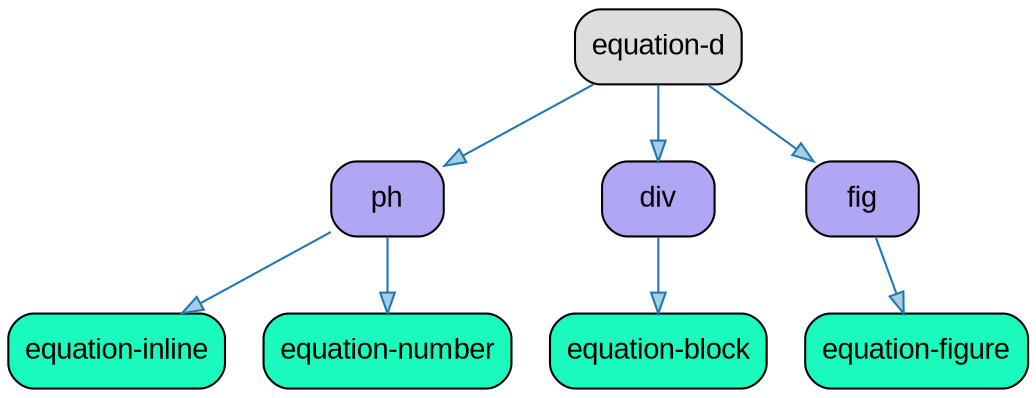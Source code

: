// DITA Domain equation-d
strict digraph {
				
  // Root node
  
	"equation-d" [label ="equation-d" fontname="Arial" shape="Mrecord" style="filled"  fillcolor="#DDDDDD"]
			
  // Other nodes
      
	"ph" [label ="ph" fontname="Arial" shape="Mrecord" style="filled"  fillcolor="#AFA7F4"]
         
	"equation-inline" [label ="equation-inline" fontname="Arial" shape="Mrecord" style="filled"  fillcolor="#1AFABC"]
         
	"equation-number" [label ="equation-number" fontname="Arial" shape="Mrecord" style="filled"  fillcolor="#1AFABC"]
      
      
	"div" [label ="div" fontname="Arial" shape="Mrecord" style="filled"  fillcolor="#AFA7F4"]
         
	"equation-block" [label ="equation-block" fontname="Arial" shape="Mrecord" style="filled"  fillcolor="#1AFABC"]
      
      
	"fig" [label ="fig" fontname="Arial" shape="Mrecord" style="filled"  fillcolor="#AFA7F4"]
         
	"equation-figure" [label ="equation-figure" fontname="Arial" shape="Mrecord" style="filled"  fillcolor="#1AFABC"]
      
   
  // Edges
      
	"equation-d" -> "ph" [fillcolor="#a6cee3" color="#1f78b4"]
         
	"ph" -> "equation-inline" [fillcolor="#a6cee3" color="#1f78b4"]
         
	"ph" -> "equation-number" [fillcolor="#a6cee3" color="#1f78b4"]
      
      
	"equation-d" -> "div" [fillcolor="#a6cee3" color="#1f78b4"]
         
	"div" -> "equation-block" [fillcolor="#a6cee3" color="#1f78b4"]
      
      
	"equation-d" -> "fig" [fillcolor="#a6cee3" color="#1f78b4"]
         
	"fig" -> "equation-figure" [fillcolor="#a6cee3" color="#1f78b4"]
      
   }